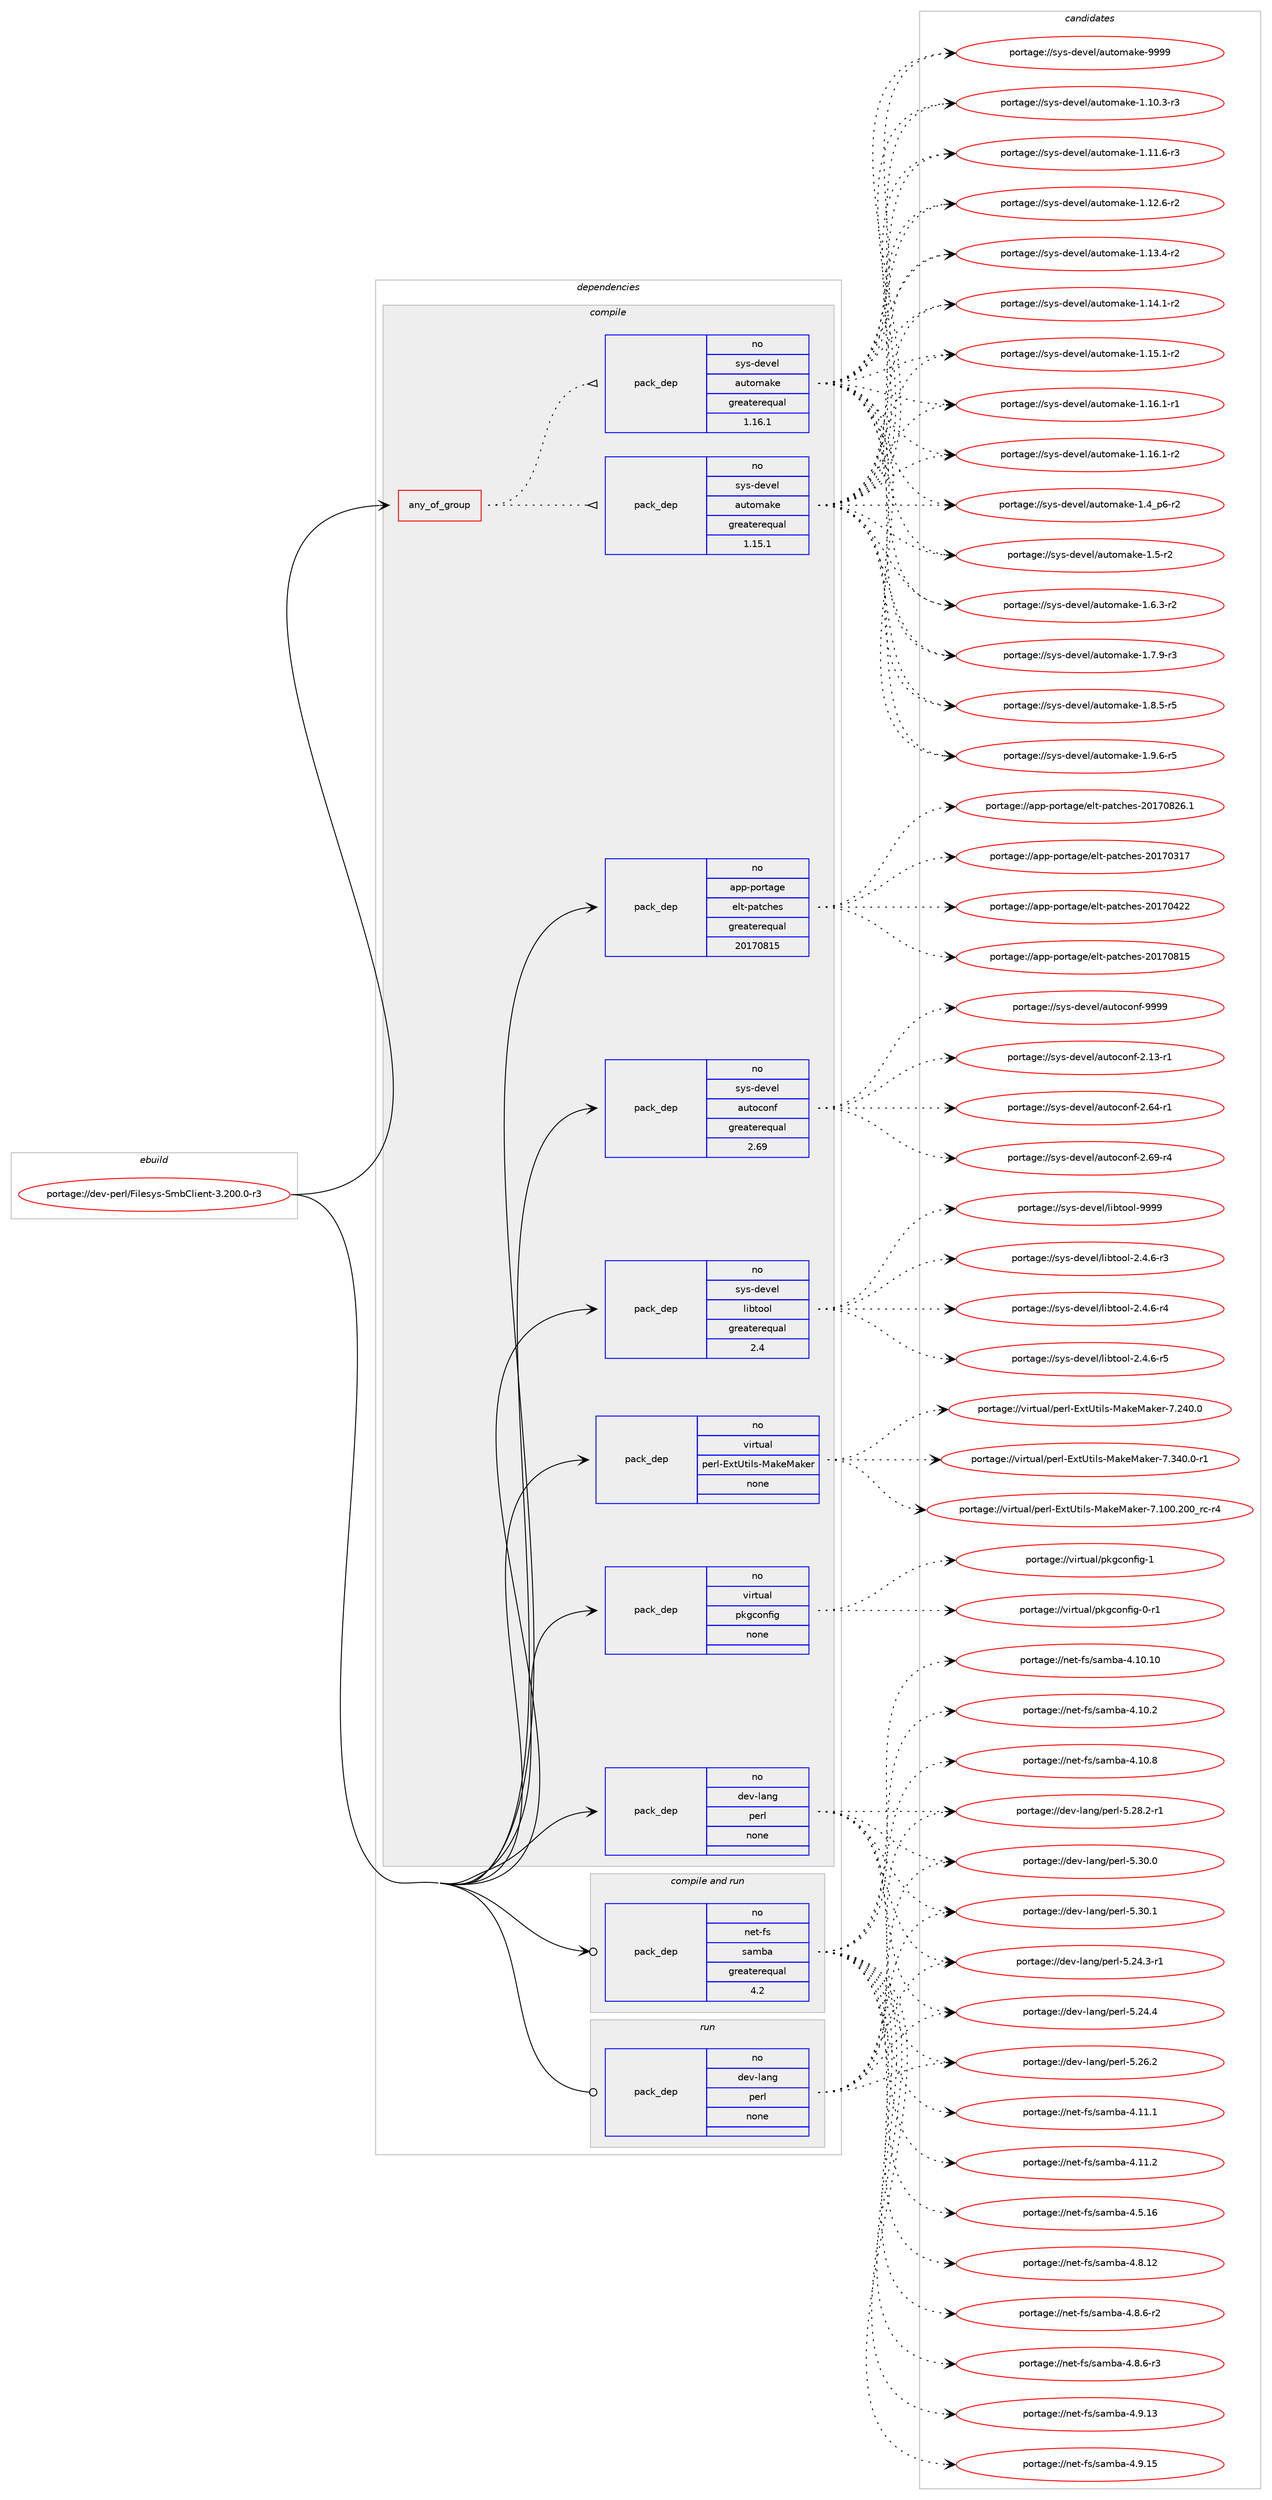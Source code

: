 digraph prolog {

# *************
# Graph options
# *************

newrank=true;
concentrate=true;
compound=true;
graph [rankdir=LR,fontname=Helvetica,fontsize=10,ranksep=1.5];#, ranksep=2.5, nodesep=0.2];
edge  [arrowhead=vee];
node  [fontname=Helvetica,fontsize=10];

# **********
# The ebuild
# **********

subgraph cluster_leftcol {
color=gray;
rank=same;
label=<<i>ebuild</i>>;
id [label="portage://dev-perl/Filesys-SmbClient-3.200.0-r3", color=red, width=4, href="../dev-perl/Filesys-SmbClient-3.200.0-r3.svg"];
}

# ****************
# The dependencies
# ****************

subgraph cluster_midcol {
color=gray;
label=<<i>dependencies</i>>;
subgraph cluster_compile {
fillcolor="#eeeeee";
style=filled;
label=<<i>compile</i>>;
subgraph any3113 {
dependency113218 [label=<<TABLE BORDER="0" CELLBORDER="1" CELLSPACING="0" CELLPADDING="4"><TR><TD CELLPADDING="10">any_of_group</TD></TR></TABLE>>, shape=none, color=red];subgraph pack87068 {
dependency113219 [label=<<TABLE BORDER="0" CELLBORDER="1" CELLSPACING="0" CELLPADDING="4" WIDTH="220"><TR><TD ROWSPAN="6" CELLPADDING="30">pack_dep</TD></TR><TR><TD WIDTH="110">no</TD></TR><TR><TD>sys-devel</TD></TR><TR><TD>automake</TD></TR><TR><TD>greaterequal</TD></TR><TR><TD>1.16.1</TD></TR></TABLE>>, shape=none, color=blue];
}
dependency113218:e -> dependency113219:w [weight=20,style="dotted",arrowhead="oinv"];
subgraph pack87069 {
dependency113220 [label=<<TABLE BORDER="0" CELLBORDER="1" CELLSPACING="0" CELLPADDING="4" WIDTH="220"><TR><TD ROWSPAN="6" CELLPADDING="30">pack_dep</TD></TR><TR><TD WIDTH="110">no</TD></TR><TR><TD>sys-devel</TD></TR><TR><TD>automake</TD></TR><TR><TD>greaterequal</TD></TR><TR><TD>1.15.1</TD></TR></TABLE>>, shape=none, color=blue];
}
dependency113218:e -> dependency113220:w [weight=20,style="dotted",arrowhead="oinv"];
}
id:e -> dependency113218:w [weight=20,style="solid",arrowhead="vee"];
subgraph pack87070 {
dependency113221 [label=<<TABLE BORDER="0" CELLBORDER="1" CELLSPACING="0" CELLPADDING="4" WIDTH="220"><TR><TD ROWSPAN="6" CELLPADDING="30">pack_dep</TD></TR><TR><TD WIDTH="110">no</TD></TR><TR><TD>app-portage</TD></TR><TR><TD>elt-patches</TD></TR><TR><TD>greaterequal</TD></TR><TR><TD>20170815</TD></TR></TABLE>>, shape=none, color=blue];
}
id:e -> dependency113221:w [weight=20,style="solid",arrowhead="vee"];
subgraph pack87071 {
dependency113222 [label=<<TABLE BORDER="0" CELLBORDER="1" CELLSPACING="0" CELLPADDING="4" WIDTH="220"><TR><TD ROWSPAN="6" CELLPADDING="30">pack_dep</TD></TR><TR><TD WIDTH="110">no</TD></TR><TR><TD>dev-lang</TD></TR><TR><TD>perl</TD></TR><TR><TD>none</TD></TR><TR><TD></TD></TR></TABLE>>, shape=none, color=blue];
}
id:e -> dependency113222:w [weight=20,style="solid",arrowhead="vee"];
subgraph pack87072 {
dependency113223 [label=<<TABLE BORDER="0" CELLBORDER="1" CELLSPACING="0" CELLPADDING="4" WIDTH="220"><TR><TD ROWSPAN="6" CELLPADDING="30">pack_dep</TD></TR><TR><TD WIDTH="110">no</TD></TR><TR><TD>sys-devel</TD></TR><TR><TD>autoconf</TD></TR><TR><TD>greaterequal</TD></TR><TR><TD>2.69</TD></TR></TABLE>>, shape=none, color=blue];
}
id:e -> dependency113223:w [weight=20,style="solid",arrowhead="vee"];
subgraph pack87073 {
dependency113224 [label=<<TABLE BORDER="0" CELLBORDER="1" CELLSPACING="0" CELLPADDING="4" WIDTH="220"><TR><TD ROWSPAN="6" CELLPADDING="30">pack_dep</TD></TR><TR><TD WIDTH="110">no</TD></TR><TR><TD>sys-devel</TD></TR><TR><TD>libtool</TD></TR><TR><TD>greaterequal</TD></TR><TR><TD>2.4</TD></TR></TABLE>>, shape=none, color=blue];
}
id:e -> dependency113224:w [weight=20,style="solid",arrowhead="vee"];
subgraph pack87074 {
dependency113225 [label=<<TABLE BORDER="0" CELLBORDER="1" CELLSPACING="0" CELLPADDING="4" WIDTH="220"><TR><TD ROWSPAN="6" CELLPADDING="30">pack_dep</TD></TR><TR><TD WIDTH="110">no</TD></TR><TR><TD>virtual</TD></TR><TR><TD>perl-ExtUtils-MakeMaker</TD></TR><TR><TD>none</TD></TR><TR><TD></TD></TR></TABLE>>, shape=none, color=blue];
}
id:e -> dependency113225:w [weight=20,style="solid",arrowhead="vee"];
subgraph pack87075 {
dependency113226 [label=<<TABLE BORDER="0" CELLBORDER="1" CELLSPACING="0" CELLPADDING="4" WIDTH="220"><TR><TD ROWSPAN="6" CELLPADDING="30">pack_dep</TD></TR><TR><TD WIDTH="110">no</TD></TR><TR><TD>virtual</TD></TR><TR><TD>pkgconfig</TD></TR><TR><TD>none</TD></TR><TR><TD></TD></TR></TABLE>>, shape=none, color=blue];
}
id:e -> dependency113226:w [weight=20,style="solid",arrowhead="vee"];
}
subgraph cluster_compileandrun {
fillcolor="#eeeeee";
style=filled;
label=<<i>compile and run</i>>;
subgraph pack87076 {
dependency113227 [label=<<TABLE BORDER="0" CELLBORDER="1" CELLSPACING="0" CELLPADDING="4" WIDTH="220"><TR><TD ROWSPAN="6" CELLPADDING="30">pack_dep</TD></TR><TR><TD WIDTH="110">no</TD></TR><TR><TD>net-fs</TD></TR><TR><TD>samba</TD></TR><TR><TD>greaterequal</TD></TR><TR><TD>4.2</TD></TR></TABLE>>, shape=none, color=blue];
}
id:e -> dependency113227:w [weight=20,style="solid",arrowhead="odotvee"];
}
subgraph cluster_run {
fillcolor="#eeeeee";
style=filled;
label=<<i>run</i>>;
subgraph pack87077 {
dependency113228 [label=<<TABLE BORDER="0" CELLBORDER="1" CELLSPACING="0" CELLPADDING="4" WIDTH="220"><TR><TD ROWSPAN="6" CELLPADDING="30">pack_dep</TD></TR><TR><TD WIDTH="110">no</TD></TR><TR><TD>dev-lang</TD></TR><TR><TD>perl</TD></TR><TR><TD>none</TD></TR><TR><TD></TD></TR></TABLE>>, shape=none, color=blue];
}
id:e -> dependency113228:w [weight=20,style="solid",arrowhead="odot"];
}
}

# **************
# The candidates
# **************

subgraph cluster_choices {
rank=same;
color=gray;
label=<<i>candidates</i>>;

subgraph choice87068 {
color=black;
nodesep=1;
choiceportage11512111545100101118101108479711711611110997107101454946494846514511451 [label="portage://sys-devel/automake-1.10.3-r3", color=red, width=4,href="../sys-devel/automake-1.10.3-r3.svg"];
choiceportage11512111545100101118101108479711711611110997107101454946494946544511451 [label="portage://sys-devel/automake-1.11.6-r3", color=red, width=4,href="../sys-devel/automake-1.11.6-r3.svg"];
choiceportage11512111545100101118101108479711711611110997107101454946495046544511450 [label="portage://sys-devel/automake-1.12.6-r2", color=red, width=4,href="../sys-devel/automake-1.12.6-r2.svg"];
choiceportage11512111545100101118101108479711711611110997107101454946495146524511450 [label="portage://sys-devel/automake-1.13.4-r2", color=red, width=4,href="../sys-devel/automake-1.13.4-r2.svg"];
choiceportage11512111545100101118101108479711711611110997107101454946495246494511450 [label="portage://sys-devel/automake-1.14.1-r2", color=red, width=4,href="../sys-devel/automake-1.14.1-r2.svg"];
choiceportage11512111545100101118101108479711711611110997107101454946495346494511450 [label="portage://sys-devel/automake-1.15.1-r2", color=red, width=4,href="../sys-devel/automake-1.15.1-r2.svg"];
choiceportage11512111545100101118101108479711711611110997107101454946495446494511449 [label="portage://sys-devel/automake-1.16.1-r1", color=red, width=4,href="../sys-devel/automake-1.16.1-r1.svg"];
choiceportage11512111545100101118101108479711711611110997107101454946495446494511450 [label="portage://sys-devel/automake-1.16.1-r2", color=red, width=4,href="../sys-devel/automake-1.16.1-r2.svg"];
choiceportage115121115451001011181011084797117116111109971071014549465295112544511450 [label="portage://sys-devel/automake-1.4_p6-r2", color=red, width=4,href="../sys-devel/automake-1.4_p6-r2.svg"];
choiceportage11512111545100101118101108479711711611110997107101454946534511450 [label="portage://sys-devel/automake-1.5-r2", color=red, width=4,href="../sys-devel/automake-1.5-r2.svg"];
choiceportage115121115451001011181011084797117116111109971071014549465446514511450 [label="portage://sys-devel/automake-1.6.3-r2", color=red, width=4,href="../sys-devel/automake-1.6.3-r2.svg"];
choiceportage115121115451001011181011084797117116111109971071014549465546574511451 [label="portage://sys-devel/automake-1.7.9-r3", color=red, width=4,href="../sys-devel/automake-1.7.9-r3.svg"];
choiceportage115121115451001011181011084797117116111109971071014549465646534511453 [label="portage://sys-devel/automake-1.8.5-r5", color=red, width=4,href="../sys-devel/automake-1.8.5-r5.svg"];
choiceportage115121115451001011181011084797117116111109971071014549465746544511453 [label="portage://sys-devel/automake-1.9.6-r5", color=red, width=4,href="../sys-devel/automake-1.9.6-r5.svg"];
choiceportage115121115451001011181011084797117116111109971071014557575757 [label="portage://sys-devel/automake-9999", color=red, width=4,href="../sys-devel/automake-9999.svg"];
dependency113219:e -> choiceportage11512111545100101118101108479711711611110997107101454946494846514511451:w [style=dotted,weight="100"];
dependency113219:e -> choiceportage11512111545100101118101108479711711611110997107101454946494946544511451:w [style=dotted,weight="100"];
dependency113219:e -> choiceportage11512111545100101118101108479711711611110997107101454946495046544511450:w [style=dotted,weight="100"];
dependency113219:e -> choiceportage11512111545100101118101108479711711611110997107101454946495146524511450:w [style=dotted,weight="100"];
dependency113219:e -> choiceportage11512111545100101118101108479711711611110997107101454946495246494511450:w [style=dotted,weight="100"];
dependency113219:e -> choiceportage11512111545100101118101108479711711611110997107101454946495346494511450:w [style=dotted,weight="100"];
dependency113219:e -> choiceportage11512111545100101118101108479711711611110997107101454946495446494511449:w [style=dotted,weight="100"];
dependency113219:e -> choiceportage11512111545100101118101108479711711611110997107101454946495446494511450:w [style=dotted,weight="100"];
dependency113219:e -> choiceportage115121115451001011181011084797117116111109971071014549465295112544511450:w [style=dotted,weight="100"];
dependency113219:e -> choiceportage11512111545100101118101108479711711611110997107101454946534511450:w [style=dotted,weight="100"];
dependency113219:e -> choiceportage115121115451001011181011084797117116111109971071014549465446514511450:w [style=dotted,weight="100"];
dependency113219:e -> choiceportage115121115451001011181011084797117116111109971071014549465546574511451:w [style=dotted,weight="100"];
dependency113219:e -> choiceportage115121115451001011181011084797117116111109971071014549465646534511453:w [style=dotted,weight="100"];
dependency113219:e -> choiceportage115121115451001011181011084797117116111109971071014549465746544511453:w [style=dotted,weight="100"];
dependency113219:e -> choiceportage115121115451001011181011084797117116111109971071014557575757:w [style=dotted,weight="100"];
}
subgraph choice87069 {
color=black;
nodesep=1;
choiceportage11512111545100101118101108479711711611110997107101454946494846514511451 [label="portage://sys-devel/automake-1.10.3-r3", color=red, width=4,href="../sys-devel/automake-1.10.3-r3.svg"];
choiceportage11512111545100101118101108479711711611110997107101454946494946544511451 [label="portage://sys-devel/automake-1.11.6-r3", color=red, width=4,href="../sys-devel/automake-1.11.6-r3.svg"];
choiceportage11512111545100101118101108479711711611110997107101454946495046544511450 [label="portage://sys-devel/automake-1.12.6-r2", color=red, width=4,href="../sys-devel/automake-1.12.6-r2.svg"];
choiceportage11512111545100101118101108479711711611110997107101454946495146524511450 [label="portage://sys-devel/automake-1.13.4-r2", color=red, width=4,href="../sys-devel/automake-1.13.4-r2.svg"];
choiceportage11512111545100101118101108479711711611110997107101454946495246494511450 [label="portage://sys-devel/automake-1.14.1-r2", color=red, width=4,href="../sys-devel/automake-1.14.1-r2.svg"];
choiceportage11512111545100101118101108479711711611110997107101454946495346494511450 [label="portage://sys-devel/automake-1.15.1-r2", color=red, width=4,href="../sys-devel/automake-1.15.1-r2.svg"];
choiceportage11512111545100101118101108479711711611110997107101454946495446494511449 [label="portage://sys-devel/automake-1.16.1-r1", color=red, width=4,href="../sys-devel/automake-1.16.1-r1.svg"];
choiceportage11512111545100101118101108479711711611110997107101454946495446494511450 [label="portage://sys-devel/automake-1.16.1-r2", color=red, width=4,href="../sys-devel/automake-1.16.1-r2.svg"];
choiceportage115121115451001011181011084797117116111109971071014549465295112544511450 [label="portage://sys-devel/automake-1.4_p6-r2", color=red, width=4,href="../sys-devel/automake-1.4_p6-r2.svg"];
choiceportage11512111545100101118101108479711711611110997107101454946534511450 [label="portage://sys-devel/automake-1.5-r2", color=red, width=4,href="../sys-devel/automake-1.5-r2.svg"];
choiceportage115121115451001011181011084797117116111109971071014549465446514511450 [label="portage://sys-devel/automake-1.6.3-r2", color=red, width=4,href="../sys-devel/automake-1.6.3-r2.svg"];
choiceportage115121115451001011181011084797117116111109971071014549465546574511451 [label="portage://sys-devel/automake-1.7.9-r3", color=red, width=4,href="../sys-devel/automake-1.7.9-r3.svg"];
choiceportage115121115451001011181011084797117116111109971071014549465646534511453 [label="portage://sys-devel/automake-1.8.5-r5", color=red, width=4,href="../sys-devel/automake-1.8.5-r5.svg"];
choiceportage115121115451001011181011084797117116111109971071014549465746544511453 [label="portage://sys-devel/automake-1.9.6-r5", color=red, width=4,href="../sys-devel/automake-1.9.6-r5.svg"];
choiceportage115121115451001011181011084797117116111109971071014557575757 [label="portage://sys-devel/automake-9999", color=red, width=4,href="../sys-devel/automake-9999.svg"];
dependency113220:e -> choiceportage11512111545100101118101108479711711611110997107101454946494846514511451:w [style=dotted,weight="100"];
dependency113220:e -> choiceportage11512111545100101118101108479711711611110997107101454946494946544511451:w [style=dotted,weight="100"];
dependency113220:e -> choiceportage11512111545100101118101108479711711611110997107101454946495046544511450:w [style=dotted,weight="100"];
dependency113220:e -> choiceportage11512111545100101118101108479711711611110997107101454946495146524511450:w [style=dotted,weight="100"];
dependency113220:e -> choiceportage11512111545100101118101108479711711611110997107101454946495246494511450:w [style=dotted,weight="100"];
dependency113220:e -> choiceportage11512111545100101118101108479711711611110997107101454946495346494511450:w [style=dotted,weight="100"];
dependency113220:e -> choiceportage11512111545100101118101108479711711611110997107101454946495446494511449:w [style=dotted,weight="100"];
dependency113220:e -> choiceportage11512111545100101118101108479711711611110997107101454946495446494511450:w [style=dotted,weight="100"];
dependency113220:e -> choiceportage115121115451001011181011084797117116111109971071014549465295112544511450:w [style=dotted,weight="100"];
dependency113220:e -> choiceportage11512111545100101118101108479711711611110997107101454946534511450:w [style=dotted,weight="100"];
dependency113220:e -> choiceportage115121115451001011181011084797117116111109971071014549465446514511450:w [style=dotted,weight="100"];
dependency113220:e -> choiceportage115121115451001011181011084797117116111109971071014549465546574511451:w [style=dotted,weight="100"];
dependency113220:e -> choiceportage115121115451001011181011084797117116111109971071014549465646534511453:w [style=dotted,weight="100"];
dependency113220:e -> choiceportage115121115451001011181011084797117116111109971071014549465746544511453:w [style=dotted,weight="100"];
dependency113220:e -> choiceportage115121115451001011181011084797117116111109971071014557575757:w [style=dotted,weight="100"];
}
subgraph choice87070 {
color=black;
nodesep=1;
choiceportage97112112451121111141169710310147101108116451129711699104101115455048495548514955 [label="portage://app-portage/elt-patches-20170317", color=red, width=4,href="../app-portage/elt-patches-20170317.svg"];
choiceportage97112112451121111141169710310147101108116451129711699104101115455048495548525050 [label="portage://app-portage/elt-patches-20170422", color=red, width=4,href="../app-portage/elt-patches-20170422.svg"];
choiceportage97112112451121111141169710310147101108116451129711699104101115455048495548564953 [label="portage://app-portage/elt-patches-20170815", color=red, width=4,href="../app-portage/elt-patches-20170815.svg"];
choiceportage971121124511211111411697103101471011081164511297116991041011154550484955485650544649 [label="portage://app-portage/elt-patches-20170826.1", color=red, width=4,href="../app-portage/elt-patches-20170826.1.svg"];
dependency113221:e -> choiceportage97112112451121111141169710310147101108116451129711699104101115455048495548514955:w [style=dotted,weight="100"];
dependency113221:e -> choiceportage97112112451121111141169710310147101108116451129711699104101115455048495548525050:w [style=dotted,weight="100"];
dependency113221:e -> choiceportage97112112451121111141169710310147101108116451129711699104101115455048495548564953:w [style=dotted,weight="100"];
dependency113221:e -> choiceportage971121124511211111411697103101471011081164511297116991041011154550484955485650544649:w [style=dotted,weight="100"];
}
subgraph choice87071 {
color=black;
nodesep=1;
choiceportage100101118451089711010347112101114108455346505246514511449 [label="portage://dev-lang/perl-5.24.3-r1", color=red, width=4,href="../dev-lang/perl-5.24.3-r1.svg"];
choiceportage10010111845108971101034711210111410845534650524652 [label="portage://dev-lang/perl-5.24.4", color=red, width=4,href="../dev-lang/perl-5.24.4.svg"];
choiceportage10010111845108971101034711210111410845534650544650 [label="portage://dev-lang/perl-5.26.2", color=red, width=4,href="../dev-lang/perl-5.26.2.svg"];
choiceportage100101118451089711010347112101114108455346505646504511449 [label="portage://dev-lang/perl-5.28.2-r1", color=red, width=4,href="../dev-lang/perl-5.28.2-r1.svg"];
choiceportage10010111845108971101034711210111410845534651484648 [label="portage://dev-lang/perl-5.30.0", color=red, width=4,href="../dev-lang/perl-5.30.0.svg"];
choiceportage10010111845108971101034711210111410845534651484649 [label="portage://dev-lang/perl-5.30.1", color=red, width=4,href="../dev-lang/perl-5.30.1.svg"];
dependency113222:e -> choiceportage100101118451089711010347112101114108455346505246514511449:w [style=dotted,weight="100"];
dependency113222:e -> choiceportage10010111845108971101034711210111410845534650524652:w [style=dotted,weight="100"];
dependency113222:e -> choiceportage10010111845108971101034711210111410845534650544650:w [style=dotted,weight="100"];
dependency113222:e -> choiceportage100101118451089711010347112101114108455346505646504511449:w [style=dotted,weight="100"];
dependency113222:e -> choiceportage10010111845108971101034711210111410845534651484648:w [style=dotted,weight="100"];
dependency113222:e -> choiceportage10010111845108971101034711210111410845534651484649:w [style=dotted,weight="100"];
}
subgraph choice87072 {
color=black;
nodesep=1;
choiceportage1151211154510010111810110847971171161119911111010245504649514511449 [label="portage://sys-devel/autoconf-2.13-r1", color=red, width=4,href="../sys-devel/autoconf-2.13-r1.svg"];
choiceportage1151211154510010111810110847971171161119911111010245504654524511449 [label="portage://sys-devel/autoconf-2.64-r1", color=red, width=4,href="../sys-devel/autoconf-2.64-r1.svg"];
choiceportage1151211154510010111810110847971171161119911111010245504654574511452 [label="portage://sys-devel/autoconf-2.69-r4", color=red, width=4,href="../sys-devel/autoconf-2.69-r4.svg"];
choiceportage115121115451001011181011084797117116111991111101024557575757 [label="portage://sys-devel/autoconf-9999", color=red, width=4,href="../sys-devel/autoconf-9999.svg"];
dependency113223:e -> choiceportage1151211154510010111810110847971171161119911111010245504649514511449:w [style=dotted,weight="100"];
dependency113223:e -> choiceportage1151211154510010111810110847971171161119911111010245504654524511449:w [style=dotted,weight="100"];
dependency113223:e -> choiceportage1151211154510010111810110847971171161119911111010245504654574511452:w [style=dotted,weight="100"];
dependency113223:e -> choiceportage115121115451001011181011084797117116111991111101024557575757:w [style=dotted,weight="100"];
}
subgraph choice87073 {
color=black;
nodesep=1;
choiceportage1151211154510010111810110847108105981161111111084550465246544511451 [label="portage://sys-devel/libtool-2.4.6-r3", color=red, width=4,href="../sys-devel/libtool-2.4.6-r3.svg"];
choiceportage1151211154510010111810110847108105981161111111084550465246544511452 [label="portage://sys-devel/libtool-2.4.6-r4", color=red, width=4,href="../sys-devel/libtool-2.4.6-r4.svg"];
choiceportage1151211154510010111810110847108105981161111111084550465246544511453 [label="portage://sys-devel/libtool-2.4.6-r5", color=red, width=4,href="../sys-devel/libtool-2.4.6-r5.svg"];
choiceportage1151211154510010111810110847108105981161111111084557575757 [label="portage://sys-devel/libtool-9999", color=red, width=4,href="../sys-devel/libtool-9999.svg"];
dependency113224:e -> choiceportage1151211154510010111810110847108105981161111111084550465246544511451:w [style=dotted,weight="100"];
dependency113224:e -> choiceportage1151211154510010111810110847108105981161111111084550465246544511452:w [style=dotted,weight="100"];
dependency113224:e -> choiceportage1151211154510010111810110847108105981161111111084550465246544511453:w [style=dotted,weight="100"];
dependency113224:e -> choiceportage1151211154510010111810110847108105981161111111084557575757:w [style=dotted,weight="100"];
}
subgraph choice87074 {
color=black;
nodesep=1;
choiceportage118105114116117971084711210111410845691201168511610510811545779710710177971071011144555464948484650484895114994511452 [label="portage://virtual/perl-ExtUtils-MakeMaker-7.100.200_rc-r4", color=red, width=4,href="../virtual/perl-ExtUtils-MakeMaker-7.100.200_rc-r4.svg"];
choiceportage118105114116117971084711210111410845691201168511610510811545779710710177971071011144555465052484648 [label="portage://virtual/perl-ExtUtils-MakeMaker-7.240.0", color=red, width=4,href="../virtual/perl-ExtUtils-MakeMaker-7.240.0.svg"];
choiceportage1181051141161179710847112101114108456912011685116105108115457797107101779710710111445554651524846484511449 [label="portage://virtual/perl-ExtUtils-MakeMaker-7.340.0-r1", color=red, width=4,href="../virtual/perl-ExtUtils-MakeMaker-7.340.0-r1.svg"];
dependency113225:e -> choiceportage118105114116117971084711210111410845691201168511610510811545779710710177971071011144555464948484650484895114994511452:w [style=dotted,weight="100"];
dependency113225:e -> choiceportage118105114116117971084711210111410845691201168511610510811545779710710177971071011144555465052484648:w [style=dotted,weight="100"];
dependency113225:e -> choiceportage1181051141161179710847112101114108456912011685116105108115457797107101779710710111445554651524846484511449:w [style=dotted,weight="100"];
}
subgraph choice87075 {
color=black;
nodesep=1;
choiceportage11810511411611797108471121071039911111010210510345484511449 [label="portage://virtual/pkgconfig-0-r1", color=red, width=4,href="../virtual/pkgconfig-0-r1.svg"];
choiceportage1181051141161179710847112107103991111101021051034549 [label="portage://virtual/pkgconfig-1", color=red, width=4,href="../virtual/pkgconfig-1.svg"];
dependency113226:e -> choiceportage11810511411611797108471121071039911111010210510345484511449:w [style=dotted,weight="100"];
dependency113226:e -> choiceportage1181051141161179710847112107103991111101021051034549:w [style=dotted,weight="100"];
}
subgraph choice87076 {
color=black;
nodesep=1;
choiceportage11010111645102115471159710998974552464948464948 [label="portage://net-fs/samba-4.10.10", color=red, width=4,href="../net-fs/samba-4.10.10.svg"];
choiceportage110101116451021154711597109989745524649484650 [label="portage://net-fs/samba-4.10.2", color=red, width=4,href="../net-fs/samba-4.10.2.svg"];
choiceportage110101116451021154711597109989745524649484656 [label="portage://net-fs/samba-4.10.8", color=red, width=4,href="../net-fs/samba-4.10.8.svg"];
choiceportage110101116451021154711597109989745524649494649 [label="portage://net-fs/samba-4.11.1", color=red, width=4,href="../net-fs/samba-4.11.1.svg"];
choiceportage110101116451021154711597109989745524649494650 [label="portage://net-fs/samba-4.11.2", color=red, width=4,href="../net-fs/samba-4.11.2.svg"];
choiceportage110101116451021154711597109989745524653464954 [label="portage://net-fs/samba-4.5.16", color=red, width=4,href="../net-fs/samba-4.5.16.svg"];
choiceportage110101116451021154711597109989745524656464950 [label="portage://net-fs/samba-4.8.12", color=red, width=4,href="../net-fs/samba-4.8.12.svg"];
choiceportage11010111645102115471159710998974552465646544511450 [label="portage://net-fs/samba-4.8.6-r2", color=red, width=4,href="../net-fs/samba-4.8.6-r2.svg"];
choiceportage11010111645102115471159710998974552465646544511451 [label="portage://net-fs/samba-4.8.6-r3", color=red, width=4,href="../net-fs/samba-4.8.6-r3.svg"];
choiceportage110101116451021154711597109989745524657464951 [label="portage://net-fs/samba-4.9.13", color=red, width=4,href="../net-fs/samba-4.9.13.svg"];
choiceportage110101116451021154711597109989745524657464953 [label="portage://net-fs/samba-4.9.15", color=red, width=4,href="../net-fs/samba-4.9.15.svg"];
dependency113227:e -> choiceportage11010111645102115471159710998974552464948464948:w [style=dotted,weight="100"];
dependency113227:e -> choiceportage110101116451021154711597109989745524649484650:w [style=dotted,weight="100"];
dependency113227:e -> choiceportage110101116451021154711597109989745524649484656:w [style=dotted,weight="100"];
dependency113227:e -> choiceportage110101116451021154711597109989745524649494649:w [style=dotted,weight="100"];
dependency113227:e -> choiceportage110101116451021154711597109989745524649494650:w [style=dotted,weight="100"];
dependency113227:e -> choiceportage110101116451021154711597109989745524653464954:w [style=dotted,weight="100"];
dependency113227:e -> choiceportage110101116451021154711597109989745524656464950:w [style=dotted,weight="100"];
dependency113227:e -> choiceportage11010111645102115471159710998974552465646544511450:w [style=dotted,weight="100"];
dependency113227:e -> choiceportage11010111645102115471159710998974552465646544511451:w [style=dotted,weight="100"];
dependency113227:e -> choiceportage110101116451021154711597109989745524657464951:w [style=dotted,weight="100"];
dependency113227:e -> choiceportage110101116451021154711597109989745524657464953:w [style=dotted,weight="100"];
}
subgraph choice87077 {
color=black;
nodesep=1;
choiceportage100101118451089711010347112101114108455346505246514511449 [label="portage://dev-lang/perl-5.24.3-r1", color=red, width=4,href="../dev-lang/perl-5.24.3-r1.svg"];
choiceportage10010111845108971101034711210111410845534650524652 [label="portage://dev-lang/perl-5.24.4", color=red, width=4,href="../dev-lang/perl-5.24.4.svg"];
choiceportage10010111845108971101034711210111410845534650544650 [label="portage://dev-lang/perl-5.26.2", color=red, width=4,href="../dev-lang/perl-5.26.2.svg"];
choiceportage100101118451089711010347112101114108455346505646504511449 [label="portage://dev-lang/perl-5.28.2-r1", color=red, width=4,href="../dev-lang/perl-5.28.2-r1.svg"];
choiceportage10010111845108971101034711210111410845534651484648 [label="portage://dev-lang/perl-5.30.0", color=red, width=4,href="../dev-lang/perl-5.30.0.svg"];
choiceportage10010111845108971101034711210111410845534651484649 [label="portage://dev-lang/perl-5.30.1", color=red, width=4,href="../dev-lang/perl-5.30.1.svg"];
dependency113228:e -> choiceportage100101118451089711010347112101114108455346505246514511449:w [style=dotted,weight="100"];
dependency113228:e -> choiceportage10010111845108971101034711210111410845534650524652:w [style=dotted,weight="100"];
dependency113228:e -> choiceportage10010111845108971101034711210111410845534650544650:w [style=dotted,weight="100"];
dependency113228:e -> choiceportage100101118451089711010347112101114108455346505646504511449:w [style=dotted,weight="100"];
dependency113228:e -> choiceportage10010111845108971101034711210111410845534651484648:w [style=dotted,weight="100"];
dependency113228:e -> choiceportage10010111845108971101034711210111410845534651484649:w [style=dotted,weight="100"];
}
}

}
